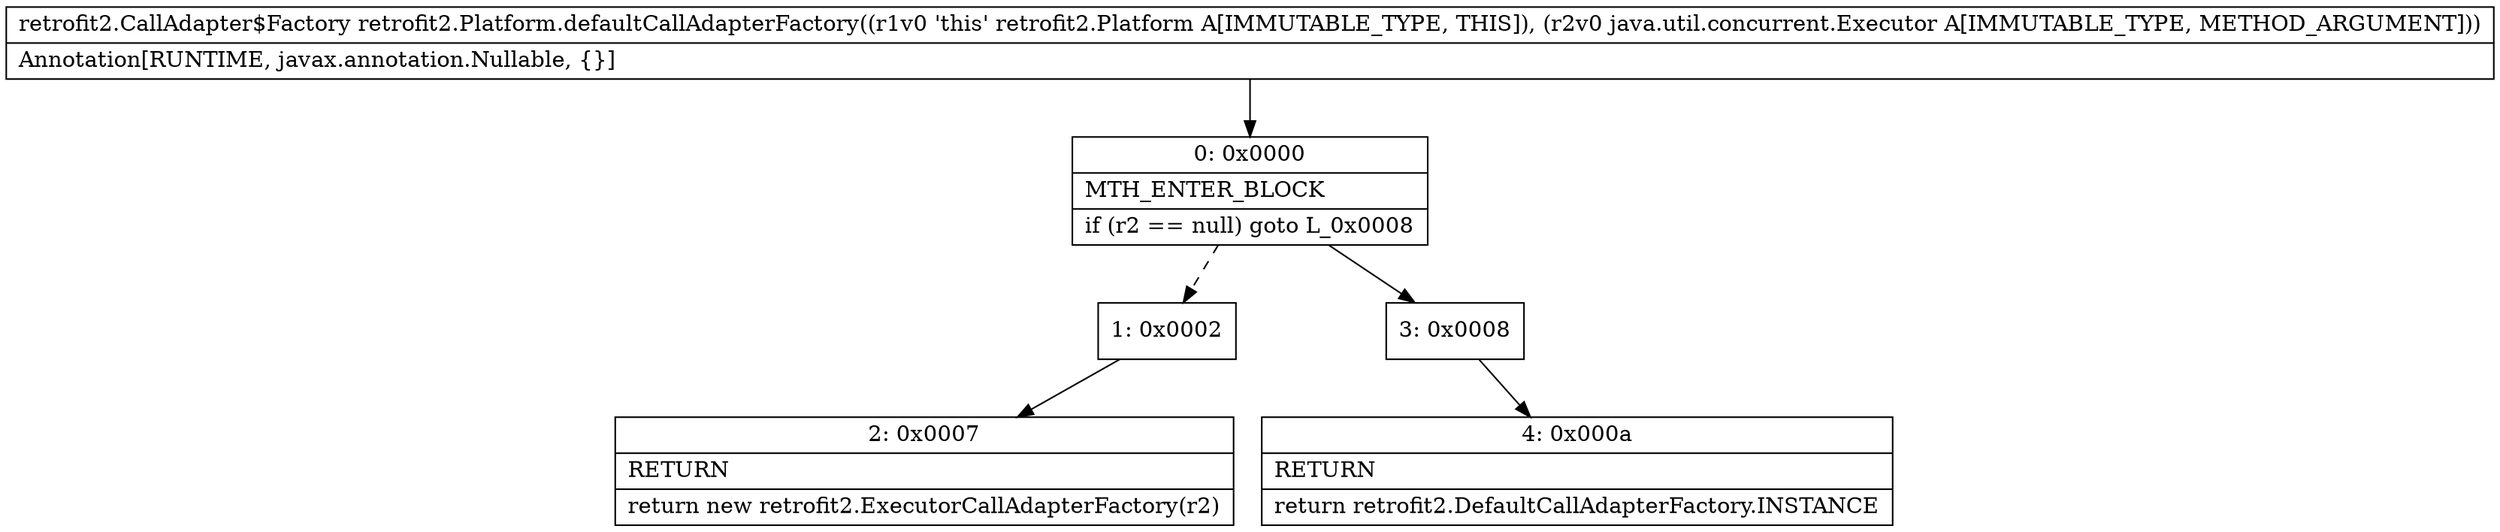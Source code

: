 digraph "CFG forretrofit2.Platform.defaultCallAdapterFactory(Ljava\/util\/concurrent\/Executor;)Lretrofit2\/CallAdapter$Factory;" {
Node_0 [shape=record,label="{0\:\ 0x0000|MTH_ENTER_BLOCK\l|if (r2 == null) goto L_0x0008\l}"];
Node_1 [shape=record,label="{1\:\ 0x0002}"];
Node_2 [shape=record,label="{2\:\ 0x0007|RETURN\l|return new retrofit2.ExecutorCallAdapterFactory(r2)\l}"];
Node_3 [shape=record,label="{3\:\ 0x0008}"];
Node_4 [shape=record,label="{4\:\ 0x000a|RETURN\l|return retrofit2.DefaultCallAdapterFactory.INSTANCE\l}"];
MethodNode[shape=record,label="{retrofit2.CallAdapter$Factory retrofit2.Platform.defaultCallAdapterFactory((r1v0 'this' retrofit2.Platform A[IMMUTABLE_TYPE, THIS]), (r2v0 java.util.concurrent.Executor A[IMMUTABLE_TYPE, METHOD_ARGUMENT]))  | Annotation[RUNTIME, javax.annotation.Nullable, \{\}]\l}"];
MethodNode -> Node_0;
Node_0 -> Node_1[style=dashed];
Node_0 -> Node_3;
Node_1 -> Node_2;
Node_3 -> Node_4;
}

